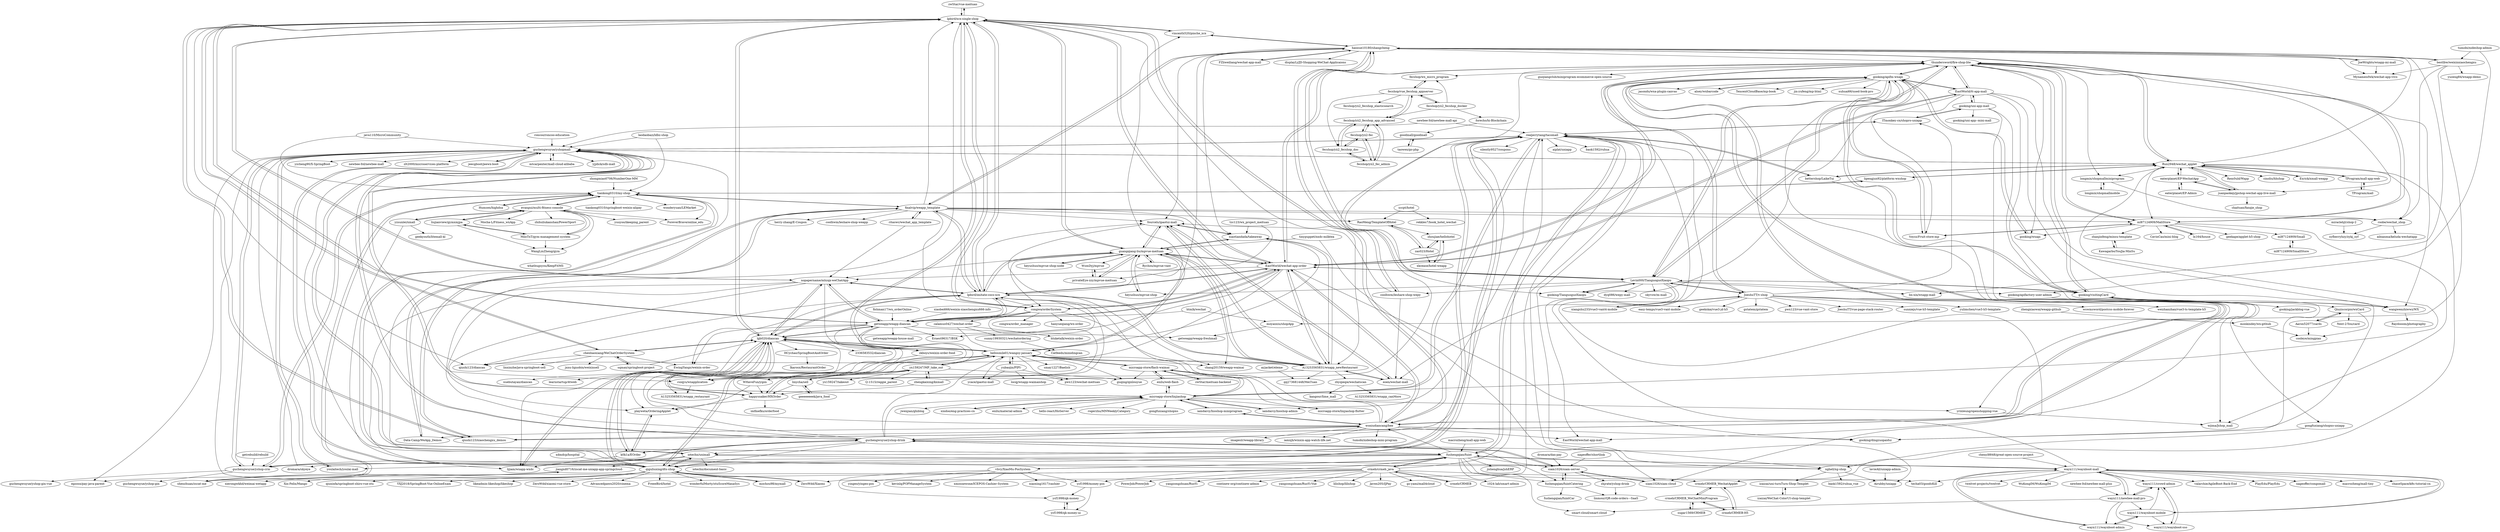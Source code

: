 digraph G {
"zwStar/vue-meituan" -> "lpbird/xcx-single-shop" ["e"=1]
"gooking/apifm-wxapi" -> "thundersword/fire-shop-lite"
"gooking/apifm-wxapi" -> "gooking/wxapi"
"gooking/apifm-wxapi" -> "EastWorld/tt-app-mall"
"gooking/apifm-wxapi" -> "Voyzz/Fruit-store-mp" ["e"=1]
"gooking/apifm-wxapi" -> "qiushi123/xiaochengxu_demos" ["e"=1]
"gooking/apifm-wxapi" -> "EastWorld/wechat-app-order"
"gooking/apifm-wxapi" -> "gooking/visitingCard"
"gooking/apifm-wxapi" -> "woniudiancang/bee"
"gooking/apifm-wxapi" -> "jasondu/wxa-plugin-canvas" ["e"=1]
"gooking/apifm-wxapi" -> "alsey/wxbarcode" ["e"=1]
"gooking/apifm-wxapi" -> "EastWorld/wechat-app-mall" ["e"=1]
"gooking/apifm-wxapi" -> "Levin000/TianguoguoXiaopu"
"gooking/apifm-wxapi" -> "TencentCloudBase/mp-book" ["e"=1]
"gooking/apifm-wxapi" -> "jin-yufeng/mp-html" ["e"=1]
"gooking/apifm-wxapi" -> "xuhuai66/used-book-pro" ["e"=1]
"eaterplanet/EP-WechatApp" -> "eaterplanet/EP-Admin"
"eaterplanet/EP-WechatApp" -> "juanpaokeji/jpshop-wechat-app-live-mall"
"eaterplanet/EP-WechatApp" -> "Run2948/wechat_applet"
"finalvip/weapp_template" -> "ritaswc/wechat_app_template" ["e"=1]
"finalvip/weapp_template" -> "hanxue10180/shangcheng"
"finalvip/weapp_template" -> "qiushi123/xiaochengxu_demos" ["e"=1]
"finalvip/weapp_template" -> "RaoMeng/TemplateOfHotel"
"finalvip/weapp_template" -> "Data-Camp/WeApp_Demos" ["e"=1]
"finalvip/weapp_template" -> "tiankong0310/my-shop"
"finalvip/weapp_template" -> "roobe/wechat_shop"
"finalvip/weapp_template" -> "lpbird/xcx-single-shop"
"finalvip/weapp_template" -> "lpbird/imitate-coco-xcx"
"finalvip/weapp_template" -> "ml87124909/MaliStore"
"finalvip/weapp_template" -> "congwa/orderSystem"
"finalvip/weapp_template" -> "herry-zhang/E-Coupon" ["e"=1]
"finalvip/weapp_template" -> "coolhwm/leshare-shop-weapp" ["e"=1]
"finalvip/weapp_template" -> "fourcels/ipaotui-mall"
"finalvip/weapp_template" -> "EastWorld/wechat-app-order"
"Data-Camp/WeApp_Demos" -> "finalvip/weapp_template" ["e"=1]
"Voyzz/Fruit-store-mp" -> "gooking/apifm-wxapi" ["e"=1]
"Voyzz/Fruit-store-mp" -> "ml87124909/MaliStore" ["e"=1]
"crmeb/CRMEB" -> "crmeb/crmeb_java" ["e"=1]
"chenhaoxiang/WeChatOrderSystem" -> "lgb020/diancan"
"chenhaoxiang/WeChatOrderSystem" -> "sqmax/springboot-project" ["e"=1]
"chenhaoxiang/WeChatOrderSystem" -> "jxnu-liguobin/weixinsell"
"chenhaoxiang/WeChatOrderSystem" -> "lpbird/xcx-single-shop"
"chenhaoxiang/WeChatOrderSystem" -> "qiushi123/diancan"
"chenhaoxiang/WeChatOrderSystem" -> "EwingYangs/weixin-order"
"chenhaoxiang/WeChatOrderSystem" -> "linxinzhe/java-springboot-sell"
"sqmax/springboot-project" -> "chenhaoxiang/WeChatOrderSystem" ["e"=1]
"sqmax/springboot-project" -> "lgb020/diancan" ["e"=1]
"roncoo/roncoo-education" -> "guchengwuyue/yshopmall" ["e"=1]
"xiaobei666/weixin-xiaochengxu666-info" -> "getweapp/weapp-diancan" ["e"=1]
"calamus0427/wechat-order" -> "Catfeeds/minidingcan"
"calamus0427/wechat-order" -> "bluketalk/weixin-order"
"calamus0427/wechat-order" -> "sunny19930321/wechatordering"
"jeecgboot/jeewx-boot" -> "guchengwuyue/yshopmall" ["e"=1]
"JoeshuTT/v-shop" -> "xiangshu233/vue3-vant4-mobile" ["e"=1]
"JoeshuTT/v-shop" -> "thundersword/fire-shop-lite"
"JoeshuTT/v-shop" -> "easy-temps/vue3-vant-mobile" ["e"=1]
"JoeshuTT/v-shop" -> "geekskai/vue3-jd-h5" ["e"=1]
"JoeshuTT/v-shop" -> "gstatem/gstatem" ["e"=1]
"JoeshuTT/v-shop" -> "pwx123/vue-vant-store" ["e"=1]
"JoeshuTT/v-shop" -> "Levin000/TianguoguoXiaopu"
"JoeshuTT/v-shop" -> "JoeshuTT/vue-page-stack-router"
"JoeshuTT/v-shop" -> "ITmonkey-cn/shopro-uniapp" ["e"=1]
"JoeshuTT/v-shop" -> "sunniejs/vue-h5-template" ["e"=1]
"JoeshuTT/v-shop" -> "yrinleung/openshopping-vue" ["e"=1]
"JoeshuTT/v-shop" -> "yulimchen/vue3-h5-template" ["e"=1]
"JoeshuTT/v-shop" -> "wswmsword/postcss-mobile-forever" ["e"=1]
"JoeshuTT/v-shop" -> "weizhanzhan/vue3-ts-template-h5" ["e"=1]
"FZliweiliang/wechat-app-mall" -> "hanxue10180/shangcheng" ["e"=1]
"xiaotiandada/takeaway" -> "fourcels/ipaotui-mall"
"xiaotiandada/takeaway" -> "A13253565831/wxapp_newRestaurant"
"xiaotiandada/takeaway" -> "guangqiang-liu/mpvue-meituan"
"zwStar/meituan-backend" -> "microapp-store/flash-waimai" ["e"=1]
"dromara/skyeye" -> "guchengwuyue/yshopmall" ["e"=1]
"getrebuild/rebuild" -> "guchengwuyue/yshop-crm" ["e"=1]
"java110/MicroCommunity" -> "guchengwuyue/yshopmall" ["e"=1]
"java110/MicroCommunity" -> "tiankong0310/my-shop" ["e"=1]
"Rychou/mpvue-vant" -> "guangqiang-liu/mpvue-meituan" ["e"=1]
"crmeb/CRMEB_WeChatMiniProgram" -> "crmeb/CRMEB-H5"
"crmeb/CRMEB_WeChatMiniProgram" -> "sugar1569/CRMEB"
"crmeb/CRMEB_WeChatMiniProgram" -> "crmeb/CRMEB_WechatApplet"
"wayn111/crowd-admin" -> "wayn111/waynboot-sso"
"wayn111/crowd-admin" -> "wayn111/newbee-mall-pro"
"Levin000/TianguoguoXiaopu" -> "thundersword/fire-shop-lite"
"Levin000/TianguoguoXiaopu" -> "gooking/TianguoguoXiaopu"
"Levin000/TianguoguoXiaopu" -> "gooking/visitingCard"
"Levin000/TianguoguoXiaopu" -> "EastWorld/wechat-app-order"
"Levin000/TianguoguoXiaopu" -> "EastWorld/wechat-app-mall" ["e"=1]
"Levin000/TianguoguoXiaopu" -> "dyq086/wepy-mall" ["e"=1]
"Levin000/TianguoguoXiaopu" -> "eoen/wechat-mall"
"Levin000/TianguoguoXiaopu" -> "hanxue10180/shangcheng"
"Levin000/TianguoguoXiaopu" -> "gooking/apifactory-user-admin"
"Levin000/TianguoguoXiaopu" -> "gooking/apifm-wxapi"
"Levin000/TianguoguoXiaopu" -> "JoeshuTT/v-shop"
"Levin000/TianguoguoXiaopu" -> "coolhwm/leshare-shop-wepy" ["e"=1]
"Levin000/TianguoguoXiaopu" -> "skyvow/m-mall" ["e"=1]
"Levin000/TianguoguoXiaopu" -> "lin-xin/wxapp-mall" ["e"=1]
"Levin000/TianguoguoXiaopu" -> "heyushuo/mpvue-shop" ["e"=1]
"hellosmile01/wangsy-january" -> "ycace/ipaotui-mall"
"hellosmile01/wangsy-january" -> "yubaojin/PIPI-"
"hellosmile01/wangsy-january" -> "guqing/qinlouyue"
"hellosmile01/wangsy-january" -> "microapp-store/flash-waimai"
"hellosmile01/wangsy-january" -> "happysnaker/HXOrder"
"hellosmile01/wangsy-january" -> "qiguliuxing/dts-shop"
"hellosmile01/wangsy-january" -> "guangqiang-liu/mpvue-meituan"
"hellosmile01/wangsy-january" -> "yx159247/MP_take_out"
"hellosmile01/wangsy-january" -> "pwx123/wechat-meituan"
"hellosmile01/wangsy-january" -> "lpbird/xcx-single-shop"
"hellosmile01/wangsy-january" -> "xiaotiandada/takeaway"
"hellosmile01/wangsy-january" -> "chang20159/weapp-waimai"
"hellosmile01/wangsy-january" -> "A13253565831/wxapp_newRestaurant"
"hellosmile01/wangsy-january" -> "lgb020/diancan"
"hellosmile01/wangsy-january" -> "smay1227/Baelish"
"lgb020/diancan" -> "lijiam/wxapp-wxdc"
"lgb020/diancan" -> "nopapername/mhzqx-weChatApp"
"lgb020/diancan" -> "happysnaker/HXOrder"
"lgb020/diancan" -> "k0k1a/EOrder"
"lgb020/diancan" -> "chenhaoxiang/WeChatOrderSystem"
"lgb020/diancan" -> "lpbird/xcx-single-shop"
"lgb020/diancan" -> "getweapp/weapp-diancan"
"lgb020/diancan" -> "playweta/OrderingApplet"
"lgb020/diancan" -> "zkboys/weixin-order-food"
"lgb020/diancan" -> "cuiqyu/wxapplication"
"lgb020/diancan" -> "lpbird/imitate-coco-xcx"
"lgb020/diancan" -> "2336583532/diancan"
"lgb020/diancan" -> "qiguliuxing/dts-shop"
"lgb020/diancan" -> "HCychao/SpringBootAndOrder"
"lgb020/diancan" -> "hellosmile01/wangsy-january"
"yzsunlei/xmall" -> "evangui/multi-fitness-console"
"yzsunlei/xmall" -> "geekyouth/litemall-kl"
"yzsunlei/xmall" -> "qiguliuxing/dts-shop"
"tiankong0310/my-shop" -> "shenzhuan/zscat-me"
"tiankong0310/my-shop" -> "tiankong0310/springboot-weixin-alipay"
"tiankong0310/my-shop" -> "iotechn/unimall"
"tiankong0310/my-shop" -> "finalvip/weapp_template"
"tiankong0310/my-shop" -> "guchengwuyue/yshop-crm"
"tiankong0310/my-shop" -> "wonderyuan/LEMarket" ["e"=1]
"tiankong0310/my-shop" -> "Humsen/highdsa" ["e"=1]
"tiankong0310/my-shop" -> "lipengjun92/platform-wxshop"
"tiankong0310/my-shop" -> "evangui/multi-fitness-console"
"tiankong0310/my-shop" -> "ForeverBrave/online_edu" ["e"=1]
"laodaobazi/ldbz-shop" -> "tiankong0310/my-shop" ["e"=1]
"laodaobazi/ldbz-shop" -> "guchengwuyue/yshopmall" ["e"=1]
"zhanjinfeng/minsu-template" -> "Kawagarbo/YouJia-MinSu"
"lpbird/imitate-coco-xcx" -> "lpbird/xcx-single-shop"
"lpbird/imitate-coco-xcx" -> "getweapp/weapp-diancan"
"lpbird/imitate-coco-xcx" -> "A13253565831/wxapp_newRestaurant"
"lpbird/imitate-coco-xcx" -> "EastWorld/wechat-app-order"
"lpbird/imitate-coco-xcx" -> "nopapername/mhzqx-weChatApp"
"lpbird/imitate-coco-xcx" -> "cuiqyu/wxapplication"
"lpbird/imitate-coco-xcx" -> "guangqiang-liu/mpvue-meituan"
"lpbird/imitate-coco-xcx" -> "lgb020/diancan"
"lpbird/imitate-coco-xcx" -> "EwingYangs/weixin-order"
"lpbird/imitate-coco-xcx" -> "fourcels/ipaotui-mall"
"lpbird/imitate-coco-xcx" -> "congwa/orderSystem"
"lpbird/imitate-coco-xcx" -> "qiushi123/diancan"
"lpbird/imitate-coco-xcx" -> "vincenth520/pinche_xcx" ["e"=1]
"lpbird/imitate-coco-xcx" -> "finalvip/weapp_template"
"lpbird/imitate-coco-xcx" -> "Ernest96317/BSK"
"bettershop/LaikeTui" -> "wjima/Jshop_mall" ["e"=1]
"bettershop/LaikeTui" -> "Run2948/wechat_applet" ["e"=1]
"bettershop/LaikeTui" -> "realjerrytang/tacomall" ["e"=1]
"lipengjun92/platform-wxshop" -> "Run2948/wechat_applet"
"lipengjun92/platform-wxshop" -> "tiankong0310/my-shop"
"zhoujiae/hellohotel" -> "xkcease/hotel-weapp"
"zhoujiae/hellohotel" -> "zas023/Hotel"
"zas023/Hotel" -> "zhoujiae/hellohotel"
"zas023/Hotel" -> "RaoMeng/TemplateOfHotel"
"zas023/Hotel" -> "xkcease/hotel-weapp"
"cuiqyu/wxapplication" -> "A13253565831/wxapp_restaurant"
"RaoMeng/TemplateOfHotel" -> "zas023/Hotel"
"RaoMeng/TemplateOfHotel" -> "zhoujiae/hellohotel"
"longmix/shopmallminiprogram" -> "longmix/shopmallmobile"
"longmix/shopmallminiprogram" -> "roobe/wechat_shop"
"nopapername/mhzqx-weChatApp" -> "lgb020/diancan"
"nopapername/mhzqx-weChatApp" -> "playweta/OrderingApplet"
"nopapername/mhzqx-weChatApp" -> "lijiam/wxapp-wxdc"
"nopapername/mhzqx-weChatApp" -> "lpbird/xcx-single-shop"
"nopapername/mhzqx-weChatApp" -> "lpbird/imitate-coco-xcx"
"nopapername/mhzqx-weChatApp" -> "zkboys/weixin-order-food"
"nopapername/mhzqx-weChatApp" -> "getweapp/weapp-diancan"
"nopapername/mhzqx-weChatApp" -> "cuiqyu/wxapplication"
"privateEye-zzy/mpvue-meituan" -> "guangqiang-liu/mpvue-meituan"
"privateEye-zzy/mpvue-meituan" -> "WsmDyj/mpvue" ["e"=1]
"lpbird/xcx-single-shop" -> "lpbird/imitate-coco-xcx"
"lpbird/xcx-single-shop" -> "EastWorld/wechat-app-order"
"lpbird/xcx-single-shop" -> "nopapername/mhzqx-weChatApp"
"lpbird/xcx-single-shop" -> "getweapp/weapp-diancan"
"lpbird/xcx-single-shop" -> "lgb020/diancan"
"lpbird/xcx-single-shop" -> "woniudiancang/bee"
"lpbird/xcx-single-shop" -> "guangqiang-liu/mpvue-meituan"
"lpbird/xcx-single-shop" -> "A13253565831/wxapp_newRestaurant"
"lpbird/xcx-single-shop" -> "congwa/orderSystem"
"lpbird/xcx-single-shop" -> "zwStar/vue-meituan" ["e"=1]
"lpbird/xcx-single-shop" -> "qiushi123/diancan"
"lpbird/xcx-single-shop" -> "hellosmile01/wangsy-january"
"lpbird/xcx-single-shop" -> "chenhaoxiang/WeChatOrderSystem"
"lpbird/xcx-single-shop" -> "qiushi123/xiaochengxu_demos" ["e"=1]
"lpbird/xcx-single-shop" -> "vincenth520/pinche_xcx" ["e"=1]
"hanxue10180/shangcheng" -> "bestlbw/weixinxiaochengxu"
"hanxue10180/shangcheng" -> "Mynameisfwk/wechat-app-vivo" ["e"=1]
"hanxue10180/shangcheng" -> "coolhwm/leshare-shop-wepy" ["e"=1]
"hanxue10180/shangcheng" -> "finalvip/weapp_template"
"hanxue10180/shangcheng" -> "fourcels/ipaotui-mall"
"hanxue10180/shangcheng" -> "JoeWrights/wxapp-mi-mall"
"hanxue10180/shangcheng" -> "FZliweiliang/wechat-app-mall" ["e"=1]
"hanxue10180/shangcheng" -> "ml87124909/MaliStore"
"hanxue10180/shangcheng" -> "thundersword/fire-shop-lite"
"hanxue10180/shangcheng" -> "Levin000/TianguoguoXiaopu"
"hanxue10180/shangcheng" -> "xiaotiandada/takeaway"
"hanxue10180/shangcheng" -> "displayLi/JD-Shopping-WeChat-Applicaions"
"hanxue10180/shangcheng" -> "vincenth520/pinche_xcx" ["e"=1]
"hanxue10180/shangcheng" -> "getweapp/weapp-diancan"
"hanxue10180/shangcheng" -> "lin-xin/wxapp-mall" ["e"=1]
"thundersword/fire-shop-lite" -> "Levin000/TianguoguoXiaopu"
"thundersword/fire-shop-lite" -> "fecshop/wx_micro_program"
"thundersword/fire-shop-lite" -> "gooking/apifm-wxapi"
"thundersword/fire-shop-lite" -> "longmix/shopmallminiprogram"
"thundersword/fire-shop-lite" -> "ml87124909/MaliStore"
"thundersword/fire-shop-lite" -> "Run2948/wechat_applet"
"thundersword/fire-shop-lite" -> "gooking/visitingCard"
"thundersword/fire-shop-lite" -> "JoeshuTT/v-shop"
"thundersword/fire-shop-lite" -> "gooking/wxapi"
"thundersword/fire-shop-lite" -> "juanpaokeji/jpshop-wechat-app-live-mall"
"thundersword/fire-shop-lite" -> "gooking/TianguoguoXiaopu"
"thundersword/fire-shop-lite" -> "guojiangclub/miniprogram-ecommerce-open-source" ["e"=1]
"thundersword/fire-shop-lite" -> "wangwenzhiwwz/WX"
"thundersword/fire-shop-lite" -> "EastWorld/tt-app-mall"
"thundersword/fire-shop-lite" -> "EastWorld/wechat-app-order"
"longmix/shopmallmobile" -> "longmix/shopmallminiprogram"
"ml87124909/MaliStore" -> "ml87124909/Small"
"ml87124909/MaliStore" -> "thundersword/fire-shop-lite"
"ml87124909/MaliStore" -> "Voyzz/Fruit-store-mp" ["e"=1]
"ml87124909/MaliStore" -> "CavinCao/mini-blog" ["e"=1]
"ml87124909/MaliStore" -> "gooking/wxapi"
"ml87124909/MaliStore" -> "lx164/house" ["e"=1]
"ml87124909/MaliStore" -> "zhanjinfeng/minsu-template"
"ml87124909/MaliStore" -> "hanxue10180/shangcheng"
"ml87124909/MaliStore" -> "geekape/applet-h5-shop" ["e"=1]
"ml87124909/MaliStore" -> "wjima/Jshop_mall"
"guangqiang-liu/mpvue-meituan" -> "privateEye-zzy/mpvue-meituan"
"guangqiang-liu/mpvue-meituan" -> "xiaotiandada/takeaway"
"guangqiang-liu/mpvue-meituan" -> "EastWorld/wechat-app-order"
"guangqiang-liu/mpvue-meituan" -> "A13253565831/wxapp_newRestaurant"
"guangqiang-liu/mpvue-meituan" -> "fourcels/ipaotui-mall"
"guangqiang-liu/mpvue-meituan" -> "lpbird/xcx-single-shop"
"guangqiang-liu/mpvue-meituan" -> "heyushuo/mpvue-shop" ["e"=1]
"guangqiang-liu/mpvue-meituan" -> "heyushuo/mpvue-shop-node" ["e"=1]
"guangqiang-liu/mpvue-meituan" -> "hellosmile01/wangsy-january"
"guangqiang-liu/mpvue-meituan" -> "lpbird/imitate-coco-xcx"
"guangqiang-liu/mpvue-meituan" -> "congwa/orderSystem"
"guangqiang-liu/mpvue-meituan" -> "WsmDyj/mpvue" ["e"=1]
"guangqiang-liu/mpvue-meituan" -> "Rychou/mpvue-vant" ["e"=1]
"guangqiang-liu/mpvue-meituan" -> "chang20159/weapp-waimai"
"guangqiang-liu/mpvue-meituan" -> "nopapername/mhzqx-weChatApp"
"enilu/web-flash" -> "microapp-store/linjiashop" ["e"=1]
"enilu/web-flash" -> "microapp-store/flash-waimai" ["e"=1]
"zhyqieqie/wechatscan" -> "kangour/lime_mall"
"zhyqieqie/wechatscan" -> "A13253565831/wxapp_canMore"
"A13253565831/wxapp_newRestaurant" -> "eoen/wechat-mall"
"A13253565831/wxapp_newRestaurant" -> "fourcels/ipaotui-mall"
"A13253565831/wxapp_newRestaurant" -> "xiaotiandada/takeaway"
"A13253565831/wxapp_newRestaurant" -> "qq273681448/MeiTuan"
"A13253565831/wxapp_newRestaurant" -> "lpbird/imitate-coco-xcx"
"A13253565831/wxapp_newRestaurant" -> "cuiqyu/wxapplication"
"A13253565831/wxapp_newRestaurant" -> "zhyqieqie/wechatscan"
"A13253565831/wxapp_newRestaurant" -> "EastWorld/wechat-app-order"
"A13253565831/wxapp_newRestaurant" -> "guangqiang-liu/mpvue-meituan"
"Kawagarbo/YouJia-MinSu" -> "zhanjinfeng/minsu-template"
"EastWorld/wechat-app-order" -> "lpbird/xcx-single-shop"
"EastWorld/wechat-app-order" -> "woniudiancang/bee"
"EastWorld/wechat-app-order" -> "guangqiang-liu/mpvue-meituan"
"EastWorld/wechat-app-order" -> "getweapp/weapp-diancan"
"EastWorld/wechat-app-order" -> "A13253565831/wxapp_newRestaurant"
"EastWorld/wechat-app-order" -> "lpbird/imitate-coco-xcx"
"EastWorld/wechat-app-order" -> "EastWorld/tt-app-mall"
"EastWorld/wechat-app-order" -> "congwa/orderSystem"
"EastWorld/wechat-app-order" -> "Levin000/TianguoguoXiaopu"
"EastWorld/wechat-app-order" -> "gooking/apifm-wxapi"
"EastWorld/wechat-app-order" -> "nopapername/mhzqx-weChatApp"
"EastWorld/wechat-app-order" -> "gooking/dingzuopaidui"
"EastWorld/wechat-app-order" -> "thundersword/fire-shop-lite"
"EastWorld/wechat-app-order" -> "lgb020/diancan"
"EastWorld/wechat-app-order" -> "qiushi123/diancan"
"heyushuo/mpvue-shop" -> "guangqiang-liu/mpvue-meituan" ["e"=1]
"iotechn/unimall" -> "qiguliuxing/dts-shop"
"iotechn/unimall" -> "tiankong0310/my-shop"
"iotechn/unimall" -> "jiangxd0716/zscat-me-uniapp-app-springcloud-"
"iotechn/unimall" -> "realjerrytang/tacomall"
"iotechn/unimall" -> "iotechn/document-basic"
"iotechn/unimall" -> "guchengwuyue/yshop-crm"
"iotechn/unimall" -> "xghell/xg-shop"
"congwa/orderSystem" -> "calamus0427/wechat-order"
"congwa/orderSystem" -> "A13253565831/wxapp_newRestaurant"
"congwa/orderSystem" -> "cuiqyu/wxapplication"
"congwa/orderSystem" -> "EastWorld/wechat-app-order"
"congwa/orderSystem" -> "congwa/order_manager"
"congwa/orderSystem" -> "lpbird/xcx-single-shop"
"congwa/orderSystem" -> "getweapp/weapp-diancan"
"congwa/orderSystem" -> "hanyueqiang/wx-order"
"fishman17/wx_orderOnline" -> "getweapp/weapp-diancan" ["e"=1]
"shenzhuan/zscat-me" -> "jiangxd0716/zscat-me-uniapp-app-springcloud-"
"shenzhuan/zscat-me" -> "tiankong0310/my-shop"
"yrinleung/openshopping-vue" -> "wjima/Jshop_mall" ["e"=1]
"mochou98/mymall" -> "qiguliuxing/dts-shop"
"fecshop/wx_micro_program" -> "fecshop/vue_fecshop_appserver"
"JoeWrights/wxapp-mi-mall" -> "Mynameisfwk/wechat-app-vivo" ["e"=1]
"JoeWrights/wxapp-mi-mall" -> "hanxue10180/shangcheng"
"heyushuo/mpvue-shop-node" -> "guangqiang-liu/mpvue-meituan" ["e"=1]
"zkboys/weixin-order-food" -> "cuiqyu/wxapplication"
"Humsen/highdsa" -> "tiankong0310/my-shop" ["e"=1]
"Aaron52077/cards" -> "cooleye/mingpian"
"Aaron52077/cards" -> "Qiuziscorpio/wxCard"
"izaizai/WeChat-ColorUI-shop-templet" -> "izaizai/uni-turnTurn-Shop-Templet"
"gooking/apifactory-user-admin" -> "gooking/jackblog-vue"
"lijiam/wxapp-wxdc" -> "lgb020/diancan"
"sugar1569/CRMEB" -> "crmeb/CRMEB_WeChatMiniProgram"
"fecshop/yii2_fecshop_docker" -> "fecshop/vue_fecshop_appserver"
"fecshop/yii2_fecshop_docker" -> "fecshop/yii2_fecshop_app_advanced"
"fecshop/yii2_fecshop_docker" -> "fecshop/wx_micro_program"
"fecshop/yii2_fecshop_docker" -> "forecho/hi-Blockchain"
"ml87124909/Small" -> "ml87124909/SmallStore"
"gooking/visitingCard" -> "wangwenzhiwwz/WX"
"gooking/visitingCard" -> "Levin000/TianguoguoXiaopu"
"gooking/visitingCard" -> "Qiuziscorpio/wxCard"
"gooking/visitingCard" -> "thundersword/fire-shop-lite"
"gooking/visitingCard" -> "gooking/apifm-wxapi"
"miraclehjt/shop-2" -> "syfberryhzy/zykj_syf" ["e"=1]
"yubaojin/PIPI-" -> "pwx123/wechat-meituan"
"yubaojin/PIPI-" -> "hellosmile01/wangsy-january"
"yubaojin/PIPI-" -> "locqj/wxapp-waimaishop"
"yubaojin/PIPI-" -> "ycace/ipaotui-mall"
"roobe/wechat_shop" -> "syfberryhzy/zykj_syf"
"roobe/wechat_shop" -> "aibianma/keluda-wechatapp"
"eoen/wechat-mall" -> "A13253565831/wxapp_newRestaurant"
"eoen/wechat-mall" -> "fourcels/ipaotui-mall"
"WsmDyj/mpvue" -> "privateEye-zzy/mpvue-meituan" ["e"=1]
"forecho/hi-Blockchain" -> "goodmall/goodmall"
"gooking/wxapi" -> "gooking/apifm-wxapi"
"sunny19930321/wechatordering" -> "Catfeeds/minidingcan"
"goodmall/goodmall" -> "taowen/go-php"
"WangLinZheng/gym" -> "whatbugsyou/KeepFitMS"
"newbee-ltd/newbee-mall-api" -> "guchengwuyue/yshopmall" ["e"=1]
"newbee-ltd/newbee-mall-api" -> "realjerrytang/tacomall" ["e"=1]
"woniudiancang/bee" -> "EastWorld/wechat-app-order"
"woniudiancang/bee" -> "lpbird/xcx-single-shop"
"woniudiancang/bee" -> "EastWorld/wechat-app-mall" ["e"=1]
"woniudiancang/bee" -> "iamdarcy/hioshop-miniprogram" ["e"=1]
"woniudiancang/bee" -> "gooking/apifm-wxapi"
"woniudiancang/bee" -> "guchengwuyue/yshop-drink"
"woniudiancang/bee" -> "lgb020/diancan"
"woniudiancang/bee" -> "gooking/dingzuopaidui"
"woniudiancang/bee" -> "Data-Camp/WeApp_Demos" ["e"=1]
"woniudiancang/bee" -> "iamxjb/winxin-app-watch-life.net" ["e"=1]
"woniudiancang/bee" -> "qiushi123/xiaochengxu_demos" ["e"=1]
"woniudiancang/bee" -> "hellosmile01/wangsy-january"
"woniudiancang/bee" -> "lpbird/imitate-coco-xcx"
"woniudiancang/bee" -> "tumobi/nideshop-mini-program" ["e"=1]
"woniudiancang/bee" -> "imageslr/weapp-library" ["e"=1]
"Run2948/wechat_applet" -> "juanpaokeji/jpshop-wechat-app-live-mall"
"Run2948/wechat_applet" -> "longmix/shopmallminiprogram"
"Run2948/wechat_applet" -> "thundersword/fire-shop-lite"
"Run2948/wechat_applet" -> "TProgram/mall-app-web"
"Run2948/wechat_applet" -> "bettershop/LaikeTui" ["e"=1]
"Run2948/wechat_applet" -> "guchengwuyue/yshopmall"
"Run2948/wechat_applet" -> "eaterplanet/EP-WechatApp"
"Run2948/wechat_applet" -> "crmeb/CRMEB_WechatApplet"
"Run2948/wechat_applet" -> "Rem0uld/Wapp" ["e"=1]
"Run2948/wechat_applet" -> "lipengjun92/platform-wxshop"
"Run2948/wechat_applet" -> "roobe/wechat_shop"
"Run2948/wechat_applet" -> "cinoliu/hhshop" ["e"=1]
"Run2948/wechat_applet" -> "Exrick/xmall-weapp" ["e"=1]
"Run2948/wechat_applet" -> "hanxue10180/shangcheng"
"Run2948/wechat_applet" -> "ml87124909/MaliStore"
"gooking/TianguoguoXiaopu" -> "Levin000/TianguoguoXiaopu"
"realjerrytang/tacomall" -> "fushengqian/fuint"
"realjerrytang/tacomall" -> "ITmonkey-cn/shopro-uniapp" ["e"=1]
"realjerrytang/tacomall" -> "qiguliuxing/dts-shop"
"realjerrytang/tacomall" -> "guchengwuyue/yshopmall"
"realjerrytang/tacomall" -> "aiplat/uniapp" ["e"=1]
"realjerrytang/tacomall" -> "baok1592/ruhua" ["e"=1]
"realjerrytang/tacomall" -> "xghell/xg-shop"
"realjerrytang/tacomall" -> "silently9527/coupons" ["e"=1]
"realjerrytang/tacomall" -> "bettershop/LaikeTui" ["e"=1]
"realjerrytang/tacomall" -> "Airubby/uniapp"
"realjerrytang/tacomall" -> "iotechn/unimall"
"realjerrytang/tacomall" -> "microapp-store/linjiashop"
"realjerrytang/tacomall" -> "iamdarcy/hioshop-admin" ["e"=1]
"realjerrytang/tacomall" -> "siam1026/siam-cloud"
"realjerrytang/tacomall" -> "ZeroWdd/Xiaomi" ["e"=1]
"mtcarpenter/mall-cloud-alibaba" -> "guchengwuyue/yshopmall" ["e"=1]
"xdmdcp/hospital" -> "qiguliuxing/dts-shop" ["e"=1]
"crmeb/crmeb_java" -> "crmeb/CRMEB" ["e"=1]
"crmeb/crmeb_java" -> "PowerJob/PowerJob" ["e"=1]
"crmeb/crmeb_java" -> "yangzongzhuan/RuoYi" ["e"=1]
"crmeb/crmeb_java" -> "guchengwuyue/yshopmall"
"crmeb/crmeb_java" -> "crmeb/CRMEB_WechatApplet"
"crmeb/crmeb_java" -> "fushengqian/fuint"
"crmeb/crmeb_java" -> "realjerrytang/tacomall"
"crmeb/crmeb_java" -> "egzosn/pay-java-parent" ["e"=1]
"crmeb/crmeb_java" -> "yangzongzhuan/RuoYi-Vue" ["e"=1]
"crmeb/crmeb_java" -> "lilishop/lilishop" ["e"=1]
"crmeb/crmeb_java" -> "1024-lab/smart-admin" ["e"=1]
"crmeb/crmeb_java" -> "continew-org/continew-admin" ["e"=1]
"crmeb/crmeb_java" -> "Javen205/IJPay" ["e"=1]
"crmeb/crmeb_java" -> "likeadmin-likeshop/likeshop" ["e"=1]
"crmeb/crmeb_java" -> "gz-yami/mall4cloud" ["e"=1]
"xghell/xg-shop" -> "baok1592/ruhua_vue" ["e"=1]
"xghell/xg-shop" -> "Airubby/uniapp"
"xghell/xg-shop" -> "izaizai/uni-turnTurn-Shop-Templet"
"lx164/house" -> "ml87124909/MaliStore" ["e"=1]
"wayn111/waynboot-mobile" -> "wayn111/waynboot-admin"
"wayn111/waynboot-mobile" -> "wayn111/waynboot-mall"
"wayn111/waynboot-mobile" -> "wayn111/crowd-admin"
"wayn111/waynboot-mobile" -> "wayn111/waynboot-sso"
"xindoo/eng-practices-cn" -> "microapp-store/linjiashop" ["e"=1]
"tinypuppet/nxdc-milktea" -> "guangqiang-liu/mpvue-meituan" ["e"=1]
"tinypuppet/nxdc-milktea" -> "xghell/xg-shop" ["e"=1]
"microapp-store/flash-waimai" -> "guqing/qinlouyue"
"microapp-store/flash-waimai" -> "hellosmile01/wangsy-january"
"microapp-store/flash-waimai" -> "zwStar/meituan-backend" ["e"=1]
"microapp-store/flash-waimai" -> "microapp-store/linjiashop-flutter"
"microapp-store/flash-waimai" -> "microapp-store/linjiashop"
"microapp-store/flash-waimai" -> "enilu/web-flash" ["e"=1]
"ZeroWdd/Xiaomi" -> "qiguliuxing/dts-shop" ["e"=1]
"qiguliuxing/dts-shop" -> "mochou98/mymall"
"qiguliuxing/dts-shop" -> "ZeroWdd/Xiaomi" ["e"=1]
"qiguliuxing/dts-shop" -> "hellosmile01/wangsy-january"
"qiguliuxing/dts-shop" -> "iotechn/unimall"
"qiguliuxing/dts-shop" -> "guchengwuyue/yshopmall"
"qiguliuxing/dts-shop" -> "realjerrytang/tacomall"
"qiguliuxing/dts-shop" -> "lgb020/diancan"
"qiguliuxing/dts-shop" -> "xierongwkhd/weimai-wetapp" ["e"=1]
"qiguliuxing/dts-shop" -> "Xin-Felix/Mango" ["e"=1]
"qiguliuxing/dts-shop" -> "qiuxinfa/springboot-shiro-vue-stu" ["e"=1]
"qiguliuxing/dts-shop" -> "YXJ2018/SpringBoot-Vue-OnlineExam" ["e"=1]
"qiguliuxing/dts-shop" -> "ZeroWdd/xiaomi-vue-store" ["e"=1]
"qiguliuxing/dts-shop" -> "Advancedpawn2020/cinema" ["e"=1]
"qiguliuxing/dts-shop" -> "FreeeBird/hotel" ["e"=1]
"qiguliuxing/dts-shop" -> "wonderfulMorty/stuScoreManaSys" ["e"=1]
"wayn111/newbee-mall-pro" -> "wayn111/crowd-admin"
"wayn111/newbee-mall-pro" -> "wayn111/waynboot-mall"
"wayn111/newbee-mall-pro" -> "wayn111/waynboot-sso"
"wayn111/newbee-mall-pro" -> "wayn111/waynboot-mobile"
"wayn111/newbee-mall-pro" -> "wayn111/waynboot-admin"
"wayn111/newbee-mall-pro" -> "smart-cloud/smart-cloud" ["e"=1]
"youlaitech/youlai-mall" -> "guchengwuyue/yshopmall" ["e"=1]
"Exrick/xmall-weapp" -> "Run2948/wechat_applet" ["e"=1]
"ITmonkey-cn/shopro-uniapp" -> "realjerrytang/tacomall" ["e"=1]
"ITmonkey-cn/shopro-uniapp" -> "gooking/uni-app-mall" ["e"=1]
"guchengwuyue/yshopmall" -> "guchengwuyue/yshop-crm"
"guchengwuyue/yshopmall" -> "guchengwuyue/yshop-drink"
"guchengwuyue/yshopmall" -> "fushengqian/fuint"
"guchengwuyue/yshopmall" -> "youlaitech/youlai-mall" ["e"=1]
"guchengwuyue/yshopmall" -> "qiguliuxing/dts-shop"
"guchengwuyue/yshopmall" -> "realjerrytang/tacomall"
"guchengwuyue/yshopmall" -> "Run2948/wechat_applet"
"guchengwuyue/yshopmall" -> "egzosn/pay-java-parent" ["e"=1]
"guchengwuyue/yshopmall" -> "yjjdick/sdb-mall" ["e"=1]
"guchengwuyue/yshopmall" -> "mtcarpenter/mall-cloud-alibaba" ["e"=1]
"guchengwuyue/yshopmall" -> "jeecgboot/jeewx-boot" ["e"=1]
"guchengwuyue/yshopmall" -> "microapp-store/linjiashop"
"guchengwuyue/yshopmall" -> "yzcheng90/X-SpringBoot" ["e"=1]
"guchengwuyue/yshopmall" -> "newbee-ltd/newbee-mall" ["e"=1]
"guchengwuyue/yshopmall" -> "zlt2000/microservices-platform" ["e"=1]
"wayn111/waynboot-sso" -> "wayn111/crowd-admin"
"fushengqian/fuint" -> "vhvy/XiaoMu-PosSystem"
"fushengqian/fuint" -> "guchengwuyue/yshopmall"
"fushengqian/fuint" -> "realjerrytang/tacomall"
"fushengqian/fuint" -> "fushengqian/fuintCatering"
"fushengqian/fuint" -> "wayn111/waynboot-mall"
"fushengqian/fuint" -> "siam1026/siam-server"
"fushengqian/fuint" -> "guchengwuyue/yshop-drink"
"fushengqian/fuint" -> "crmeb/crmeb_java"
"fushengqian/fuint" -> "smart-cloud/smart-cloud" ["e"=1]
"fushengqian/fuint" -> "dromara/skyeye" ["e"=1]
"fushengqian/fuint" -> "ycf1998/money-pos"
"fushengqian/fuint" -> "woniudiancang/bee"
"fushengqian/fuint" -> "jishenghua/jshERP" ["e"=1]
"fushengqian/fuint" -> "youlaitech/youlai-mall" ["e"=1]
"fushengqian/fuint" -> "techa03/goodsKill" ["e"=1]
"vhvy/XiaoMu-PosSystem" -> "ycf1998/money-pos"
"vhvy/XiaoMu-PosSystem" -> "fushengqian/fuint"
"vhvy/XiaoMu-PosSystem" -> "yingeo/yingeo-pos"
"vhvy/XiaoMu-PosSystem" -> "kevinlq/POPManageSystem" ["e"=1]
"vhvy/XiaoMu-PosSystem" -> "xmosnewone/ICEPOS-Cashier-System"
"vhvy/XiaoMu-PosSystem" -> "xiaoxing1617/cashier"
"vhvy/XiaoMu-PosSystem" -> "ycf1998/qk-money"
"iamdarcy/hioshop-miniprogram" -> "woniudiancang/bee" ["e"=1]
"iamdarcy/hioshop-miniprogram" -> "microapp-store/linjiashop" ["e"=1]
"microapp-store/linjiashop" -> "enilu/web-flash" ["e"=1]
"microapp-store/linjiashop" -> "microapp-store/linjiashop-flutter"
"microapp-store/linjiashop" -> "iamdarcy/hioshop-admin" ["e"=1]
"microapp-store/linjiashop" -> "iamdarcy/hioshop-miniprogram" ["e"=1]
"microapp-store/linjiashop" -> "enilu/material-admin" ["e"=1]
"microapp-store/linjiashop" -> "guchengwuyue/yshopmall"
"microapp-store/linjiashop" -> "hello-react/HoServer" ["e"=1]
"microapp-store/linjiashop" -> "microapp-store/flash-waimai"
"microapp-store/linjiashop" -> "realjerrytang/tacomall"
"microapp-store/linjiashop" -> "Run2948/wechat_applet"
"microapp-store/linjiashop" -> "rogerzhu/MNWeeklyCategory" ["e"=1]
"microapp-store/linjiashop" -> "gongfuxiang/shopxo" ["e"=1]
"microapp-store/linjiashop" -> "yrinleung/openshopping-vue" ["e"=1]
"microapp-store/linjiashop" -> "xindoo/eng-practices-cn" ["e"=1]
"microapp-store/linjiashop" -> "jwenjian/ghiblog" ["e"=1]
"guchengwuyue/yshop-drink" -> "guchengwuyue/yshop-crm"
"guchengwuyue/yshop-drink" -> "guchengwuyue/yshopmall"
"guchengwuyue/yshop-drink" -> "siam1026/siam-server"
"guchengwuyue/yshop-drink" -> "woniudiancang/bee"
"guchengwuyue/yshop-drink" -> "fushengqian/fuintCatering"
"guchengwuyue/yshop-drink" -> "fushengqian/fuint"
"guchengwuyue/yshop-drink" -> "lpbird/xcx-single-shop"
"guchengwuyue/yshop-drink" -> "k0k1a/EOrder"
"guchengwuyue/yshop-drink" -> "hellosmile01/wangsy-january"
"guchengwuyue/yshop-drink" -> "microapp-store/linjiashop"
"guchengwuyue/yshop-drink" -> "realjerrytang/tacomall"
"guchengwuyue/yshop-drink" -> "iotechn/unimall"
"guchengwuyue/yshop-drink" -> "lgb020/diancan"
"guchengwuyue/yshop-drink" -> "qiguliuxing/dts-shop"
"guchengwuyue/yshop-drink" -> "siam1026/siam-cloud"
"iamdarcy/hioshop-admin" -> "microapp-store/linjiashop" ["e"=1]
"EastWorld/tt-app-mall" -> "gooking/apifm-wxapi"
"EastWorld/tt-app-mall" -> "EastWorld/wechat-app-order"
"EastWorld/tt-app-mall" -> "gooking/TianguoguoXiaopu"
"EastWorld/tt-app-mall" -> "thundersword/fire-shop-lite"
"EastWorld/tt-app-mall" -> "gooking/visitingCard"
"EastWorld/tt-app-mall" -> "gooking/dingzuopaidui"
"EastWorld/tt-app-mall" -> "wangwenzhiwwz/WX"
"EastWorld/tt-app-mall" -> "Voyzz/Fruit-store-mp" ["e"=1]
"EastWorld/tt-app-mall" -> "gooking/uni-app-mall"
"wangwenzhiwwz/WX" -> "Raydooom/photography"
"wangwenzhiwwz/WX" -> "gooking/visitingCard"
"juanpaokeji/jpshop-wechat-app-live-mall" -> "chaituan/fanqie_shop" ["e"=1]
"juanpaokeji/jpshop-wechat-app-live-mall" -> "Run2948/wechat_applet"
"juanpaokeji/jpshop-wechat-app-live-mall" -> "eaterplanet/EP-WechatApp"
"guchengwuyue/yshop-crm" -> "guchengwuyue/yshopmall"
"guchengwuyue/yshop-crm" -> "guchengwuyue/yshop-drink"
"guchengwuyue/yshop-crm" -> "guchengwuyue/yshop-gin" ["e"=1]
"guchengwuyue/yshop-crm" -> "guchengwuyue/yshop-gin-vue" ["e"=1]
"guchengwuyue/yshop-crm" -> "tiankong0310/my-shop"
"wayn111/waynboot-mall" -> "wayn111/waynboot-mobile"
"wayn111/waynboot-mall" -> "wayn111/waynboot-admin"
"wayn111/waynboot-mall" -> "wayn111/newbee-mall-pro"
"wayn111/waynboot-mall" -> "wayn111/crowd-admin"
"wayn111/waynboot-mall" -> "fushengqian/fuint"
"wayn111/waynboot-mall" -> "valarchie/AgileBoot-Back-End" ["e"=1]
"wayn111/waynboot-mall" -> "techa03/goodsKill" ["e"=1]
"wayn111/waynboot-mall" -> "guchengwuyue/yshopmall"
"wayn111/waynboot-mall" -> "PlayEdu/PlayEdu" ["e"=1]
"wayn111/waynboot-mall" -> "nageoffer/congomall" ["e"=1]
"wayn111/waynboot-mall" -> "macrozheng/mall-tiny" ["e"=1]
"wayn111/waynboot-mall" -> "chaseSpace/k8s-tutorial-cn" ["e"=1]
"wayn111/waynboot-mall" -> "realjerrytang/tacomall"
"wayn111/waynboot-mall" -> "twelvet-projects/twelvet" ["e"=1]
"wayn111/waynboot-mall" -> "WuKongIM/WuKongIM" ["e"=1]
"crmeb/CRMEB_WechatApplet" -> "crmeb/CRMEB-H5"
"crmeb/CRMEB_WechatApplet" -> "crmeb/CRMEB_WeChatMiniProgram"
"lavieAll/uniapp-admin" -> "Airubby/uniapp" ["e"=1]
"evangui/multi-fitness-console" -> "liujianview/gymxmjpa"
"evangui/multi-fitness-console" -> "MiloTnT/gym-management-system"
"evangui/multi-fitness-console" -> "yuuyoo/ikeeping_parent" ["e"=1]
"evangui/multi-fitness-console" -> "Mocha-L/Fitness_wxApp" ["e"=1]
"evangui/multi-fitness-console" -> "zhihuliukanshan/PowerSport" ["e"=1]
"evangui/multi-fitness-console" -> "WangLinZheng/gym"
"evangui/multi-fitness-console" -> "tiankong0310/my-shop"
"evangui/multi-fitness-console" -> "yzsunlei/xmall"
"evangui/multi-fitness-console" -> "ForeverBrave/online_edu" ["e"=1]
"wayn111/waynboot-admin" -> "wayn111/waynboot-mobile"
"wayn111/waynboot-admin" -> "wayn111/waynboot-mall"
"HCychao/SpringBootAndOrder" -> "Ikarosx/RestaurantOrder"
"TProgram/mall" -> "TProgram/mall-app-web"
"crmeb/CRMEB-H5" -> "crmeb/CRMEB_WechatApplet"
"crmeb/CRMEB-H5" -> "crmeb/CRMEB_WeChatMiniProgram"
"izaizai/uni-turnTurn-Shop-Templet" -> "izaizai/WeChat-ColorUI-shop-templet"
"TProgram/mall-app-web" -> "TProgram/mall"
"TProgram/mall-app-web" -> "Run2948/wechat_applet"
"ml87124909/SmallStore" -> "ml87124909/Small"
"jiangxd0716/zscat-me-uniapp-app-springcloud-" -> "shenzhuan/zscat-me"
"MiloTnT/gym-management-system" -> "liujianview/gymxmjpa"
"MiloTnT/gym-management-system" -> "WangLinZheng/gym"
"MiloTnT/gym-management-system" -> "evangui/multi-fitness-console"
"likeadmin-likeshop/likeshop" -> "guchengwuyue/yshopmall" ["e"=1]
"WHaveFun/yipin" -> "playweta/OrderingApplet"
"WHaveFun/yipin" -> "happysnaker/HXOrder"
"zhengkaixing/kxmall" -> "realjerrytang/tacomall"
"zhengkaixing/kxmall" -> "yx159247/MP_take_out"
"zhengkaixing/kxmall" -> "happysnaker/HXOrder"
"xkcease/hotel-weapp" -> "zhoujiae/hellohotel"
"liujianview/gymxmjpa" -> "MiloTnT/gym-management-system"
"liujianview/gymxmjpa" -> "evangui/multi-fitness-console"
"liujianview/gymxmjpa" -> "WangLinZheng/gym"
"newbee-ltd/newbee-mall-plus" -> "wayn111/newbee-mall-pro" ["e"=1]
"sccpt/hotel" -> "RaoMeng/TemplateOfHotel"
"sccpt/hotel" -> "rekkles7/book_hotel_wechat"
"eaterplanet/EP-Admin" -> "eaterplanet/EP-WechatApp"
"linycha/sell" -> "geeeeeeeek/java_food" ["e"=1]
"linycha/sell" -> "happysnaker/HXOrder"
"happysnaker/HXOrder" -> "lgb020/diancan"
"happysnaker/HXOrder" -> "playweta/OrderingApplet"
"happysnaker/HXOrder" -> "yx159247/MP_take_out"
"happysnaker/HXOrder" -> "imfinefku/orderfood" ["e"=1]
"ycf1998/qk-money" -> "ycf1998/qk-money-ui"
"k0k1a/EOrder" -> "playweta/OrderingApplet"
"k0k1a/EOrder" -> "lgb020/diancan"
"k0k1a/EOrder" -> "lijiam/wxapp-wxdc"
"playweta/OrderingApplet" -> "k0k1a/EOrder"
"fecshop/yii2_fec_admin" -> "fecshop/yii2_fecshop_doc"
"fecshop/yii2_fec_admin" -> "fecshop/yii2-fec"
"fecshop/yii2_fec_admin" -> "fecshop/yii2_fecshop_app_advanced"
"gooking/uni-app-mall" -> "gooking/dingzuopaidui"
"gooking/uni-app-mall" -> "gooking/uni-app--mini-mall"
"gooking/uni-app-mall" -> "ITmonkey-cn/shopro-uniapp" ["e"=1]
"gooking/uni-app-mall" -> "gongfuxiang/shopxo-uniapp" ["e"=1]
"gooking/uni-app-mall" -> "EastWorld/tt-app-mall"
"gongfuxiang/shopxo-uniapp" -> "xghell/xg-shop" ["e"=1]
"ycf1998/money-pos" -> "ycf1998/qk-money"
"ycf1998/money-pos" -> "ycf1998/qk-money-ui"
"fecshop/yii2-fec" -> "fecshop/yii2_fecshop_doc"
"fecshop/yii2-fec" -> "fecshop/yii2_fec_admin"
"fecshop/yii2-fec" -> "fecshop/yii2_fecshop_app_advanced"
"xiangshu233/vue3-vant4-mobile" -> "JoeshuTT/v-shop" ["e"=1]
"chenyl8848/great-open-source-project" -> "wayn111/waynboot-mall" ["e"=1]
"yx159247/MP_take_out" -> "happysnaker/HXOrder"
"yx159247/MP_take_out" -> "yx159247/takeout"
"yx159247/MP_take_out" -> "WHaveFun/yipin"
"yx159247/MP_take_out" -> "hellosmile01/wangsy-january"
"yx159247/MP_take_out" -> "Q-1515/reggie_parent" ["e"=1]
"yx159247/MP_take_out" -> "guqing/qinlouyue"
"yx159247/MP_take_out" -> "zhengkaixing/kxmall"
"yx159247/MP_take_out" -> "linycha/sell"
"macrozheng/mall-app-web" -> "fushengqian/fuint" ["e"=1]
"geeeeeeeek/java_food" -> "linycha/sell" ["e"=1]
"fecshop/yii2_fecshop_app_advanced" -> "fecshop/yii2_fecshop_doc"
"fecshop/yii2_fecshop_app_advanced" -> "fecshop/yii2-fec"
"fecshop/yii2_fecshop_app_advanced" -> "fecshop/yii2_fec_admin"
"fecshop/yii2_fecshop_app_advanced" -> "fecshop/vue_fecshop_appserver"
"ycf1998/qk-money-ui" -> "ycf1998/qk-money"
"fecshop/yii2_fecshop_doc" -> "fecshop/yii2-fec"
"fecshop/yii2_fecshop_doc" -> "fecshop/yii2_fecshop_app_advanced"
"fecshop/yii2_fecshop_doc" -> "fecshop/yii2_fec_admin"
"zhengxiaowai/weapp-github" -> "monkindey/wx-github" ["e"=1]
"nageoffer/shortlink" -> "siam1026/siam-server" ["e"=1]
"qiushi123/xiaochengxu_demos" -> "gooking/apifm-wxapi" ["e"=1]
"qiushi123/xiaochengxu_demos" -> "finalvip/weapp_template" ["e"=1]
"qiushi123/xiaochengxu_demos" -> "lpbird/xcx-single-shop" ["e"=1]
"htmlk/wechat" -> "moyanxiu/shopApp" ["e"=1]
"htmlk/wechat" -> "getweapp/weapp-diancan" ["e"=1]
"siam1026/siam-cloud" -> "siam1026/siam-server"
"siam1026/siam-server" -> "siam1026/siam-cloud"
"siam1026/siam-server" -> "fushengqian/fuintCatering"
"siam1026/siam-server" -> "zhjrate/yshop-drink"
"siam1026/siam-server" -> "guchengwuyue/yshop-drink"
"dromara/dax-pay" -> "siam1026/siam-server" ["e"=1]
"getweapp/weapp-diancan" -> "lpbird/imitate-coco-xcx"
"getweapp/weapp-diancan" -> "Ernest96317/BSK"
"getweapp/weapp-diancan" -> "getweapp/weapp-freshmall"
"getweapp/weapp-diancan" -> "lpbird/xcx-single-shop"
"getweapp/weapp-diancan" -> "A13253565831/wxapp_restaurant"
"getweapp/weapp-diancan" -> "EastWorld/wechat-app-order"
"getweapp/weapp-diancan" -> "lijiam/wxapp-wxdc"
"getweapp/weapp-diancan" -> "lgb020/diancan"
"getweapp/weapp-diancan" -> "getweapp/weapp-house-mall" ["e"=1]
"getweapp/weapp-diancan" -> "zkboys/weixin-order-food"
"getweapp/weapp-diancan" -> "cuiqyu/wxapplication"
"getweapp/weapp-diancan" -> "nopapername/mhzqx-weChatApp"
"getweapp/weapp-diancan" -> "EwingYangs/weixin-order"
"zhjrate/yshop-drink" -> "linmour/QR-code-orders---SaaS"
"fushengqian/fuintCatering" -> "siam1026/siam-server"
"fushengqian/fuintCatering" -> "fushengqian/fuintCar"
"fushengqian/fuintCatering" -> "linmour/QR-code-orders---SaaS"
"monkindey/wx-github" -> "cooleye/mingpian"
"taowen/go-php" -> "goodmall/goodmall"
"EwingYangs/weixin-order" -> "learnstartup/4tweb" ["e"=1]
"EwingYangs/weixin-order" -> "xuebutayan/diancan"
"bestlbw/weixinxiaochengxu" -> "yuzeng84/wxapp-demo"
"bestlbw/weixinxiaochengxu" -> "roobe/wechat_shop"
"bestlbw/weixinxiaochengxu" -> "hanxue10180/shangcheng"
"bestlbw/weixinxiaochengxu" -> "moyanxiu/shopApp"
"bestlbw/weixinxiaochengxu" -> "Mynameisfwk/wechat-app-vivo" ["e"=1]
"ritaswc/wechat_app_template" -> "finalvip/weapp_template" ["e"=1]
"ritaswc/wechat_app_template" -> "nopapername/mhzqx-weChatApp" ["e"=1]
"alsey/wxbarcode" -> "gooking/apifm-wxapi" ["e"=1]
"ayjacket/eleme" -> "qq273681448/MeiTuan"
"Qiuziscorpio/wxCard" -> "Aaron52077/cards"
"Qiuziscorpio/wxCard" -> "Next-2-You/card"
"Qiuziscorpio/wxCard" -> "cooleye/mingpian"
"vincenth520/pinche_xcx" -> "lpbird/xcx-single-shop" ["e"=1]
"vincenth520/pinche_xcx" -> "hanxue10180/shangcheng" ["e"=1]
"tzc123/wx_project_meituan" -> "xiaotiandada/takeaway"
"tzc123/wx_project_meituan" -> "privateEye-zzy/mpvue-meituan"
"coolhwm/leshare-shop-wepy" -> "hanxue10180/shangcheng" ["e"=1]
"coolhwm/leshare-shop-wepy" -> "fourcels/ipaotui-mall" ["e"=1]
"coolhwm/leshare-shop-wepy" -> "eoen/wechat-mall" ["e"=1]
"zhongmiao0706/NumberOne-MM" -> "tiankong0310/my-shop" ["e"=1]
"tumobi/nideshop-admin" -> "bestlbw/weixinxiaochengxu" ["e"=1]
"tumobi/nideshop-admin" -> "gooking/apifactory-user-admin" ["e"=1]
"fourcels/ipaotui-mall" -> "xiaotiandada/takeaway"
"fourcels/ipaotui-mall" -> "chang20159/weapp-waimai"
"fourcels/ipaotui-mall" -> "eoen/wechat-mall"
"fourcels/ipaotui-mall" -> "A13253565831/wxapp_newRestaurant"
"fourcels/ipaotui-mall" -> "guangqiang-liu/mpvue-meituan"
"fecshop/vue_fecshop_appserver" -> "fecshop/yii2_fecshop_doc"
"fecshop/vue_fecshop_appserver" -> "fecshop/wx_micro_program"
"fecshop/vue_fecshop_appserver" -> "fecshop/yii2_fecshop_app_advanced"
"fecshop/vue_fecshop_appserver" -> "fecshop/yii2_fecshop_elasticsearch"
"fecshop/vue_fecshop_appserver" -> "fecshop/yii2_fecshop_docker"
"moyanxiu/shopApp" -> "getweapp/weapp-freshmall"
"zwStar/vue-meituan" ["l"="-5.783,-34.33", "c"=195]
"lpbird/xcx-single-shop" ["l"="-3.221,-34.267"]
"gooking/apifm-wxapi" ["l"="-3.101,-34.265"]
"thundersword/fire-shop-lite" ["l"="-3.072,-34.263"]
"gooking/wxapi" ["l"="-3.044,-34.271"]
"EastWorld/tt-app-mall" ["l"="-3.076,-34.279"]
"Voyzz/Fruit-store-mp" ["l"="-2.92,-35.021", "c"=596]
"qiushi123/xiaochengxu_demos" ["l"="-2.962,-35.041", "c"=596]
"EastWorld/wechat-app-order" ["l"="-3.159,-34.262"]
"gooking/visitingCard" ["l"="-3.055,-34.236"]
"woniudiancang/bee" ["l"="-3.191,-34.315"]
"jasondu/wxa-plugin-canvas" ["l"="-4.267,-35.831", "c"=694]
"alsey/wxbarcode" ["l"="-4.277,-35.788", "c"=694]
"EastWorld/wechat-app-mall" ["l"="-3.905,-33.467", "c"=30]
"Levin000/TianguoguoXiaopu" ["l"="-3.088,-34.238"]
"TencentCloudBase/mp-book" ["l"="-2.896,-35.085", "c"=596]
"jin-yufeng/mp-html" ["l"="-4.294,-35.889", "c"=694]
"xuhuai66/used-book-pro" ["l"="-2.908,-34.99", "c"=596]
"eaterplanet/EP-WechatApp" ["l"="-3.074,-34.363"]
"eaterplanet/EP-Admin" ["l"="-3.052,-34.384"]
"juanpaokeji/jpshop-wechat-app-live-mall" ["l"="-3.082,-34.338"]
"Run2948/wechat_applet" ["l"="-3.12,-34.344"]
"finalvip/weapp_template" ["l"="-3.154,-34.301"]
"ritaswc/wechat_app_template" ["l"="-2.957,-35.017", "c"=596]
"hanxue10180/shangcheng" ["l"="-3.115,-34.283"]
"RaoMeng/TemplateOfHotel" ["l"="-3.025,-34.366"]
"Data-Camp/WeApp_Demos" ["l"="-24.094,-33.674", "c"=275]
"tiankong0310/my-shop" ["l"="-3.275,-34.377"]
"roobe/wechat_shop" ["l"="-3.129,-34.26"]
"lpbird/imitate-coco-xcx" ["l"="-3.197,-34.258"]
"ml87124909/MaliStore" ["l"="-3.051,-34.294"]
"congwa/orderSystem" ["l"="-3.183,-34.239"]
"herry-zhang/E-Coupon" ["l"="-5.198,-36.27", "c"=1193]
"coolhwm/leshare-shop-weapp" ["l"="-4.256,-36.784", "c"=482]
"fourcels/ipaotui-mall" ["l"="-3.167,-34.283"]
"crmeb/CRMEB" ["l"="-19.435,25.245", "c"=37]
"crmeb/crmeb_java" ["l"="-3.193,-34.453"]
"chenhaoxiang/WeChatOrderSystem" ["l"="-3.257,-34.221"]
"lgb020/diancan" ["l"="-3.252,-34.271"]
"sqmax/springboot-project" ["l"="-3.788,11.684", "c"=15]
"jxnu-liguobin/weixinsell" ["l"="-3.292,-34.19"]
"qiushi123/diancan" ["l"="-3.208,-34.224"]
"EwingYangs/weixin-order" ["l"="-3.227,-34.202"]
"linxinzhe/java-springboot-sell" ["l"="-3.272,-34.178"]
"roncoo/roncoo-education" ["l"="-19.481,25.23", "c"=37]
"guchengwuyue/yshopmall" ["l"="-3.23,-34.396"]
"xiaobei666/weixin-xiaochengxu666-info" ["l"="-4.372,-36.751", "c"=482]
"getweapp/weapp-diancan" ["l"="-3.207,-34.24"]
"calamus0427/wechat-order" ["l"="-3.19,-34.164"]
"Catfeeds/minidingcan" ["l"="-3.19,-34.14"]
"bluketalk/weixin-order" ["l"="-3.207,-34.14"]
"sunny19930321/wechatordering" ["l"="-3.176,-34.142"]
"jeecgboot/jeewx-boot" ["l"="-3.844,11.734", "c"=15]
"JoeshuTT/v-shop" ["l"="-3.05,-34.212"]
"xiangshu233/vue3-vant4-mobile" ["l"="-3.215,-35.751", "c"=246]
"easy-temps/vue3-vant-mobile" ["l"="-3.263,-35.732", "c"=246]
"geekskai/vue3-jd-h5" ["l"="-3.273,-35.851", "c"=246]
"gstatem/gstatem" ["l"="-6.918,-34.726", "c"=48]
"pwx123/vue-vant-store" ["l"="-5.64,-34.257", "c"=195]
"JoeshuTT/vue-page-stack-router" ["l"="-3.03,-34.19"]
"ITmonkey-cn/shopro-uniapp" ["l"="-3.23,-33.258", "c"=30]
"sunniejs/vue-h5-template" ["l"="-3.266,-35.821", "c"=246]
"yrinleung/openshopping-vue" ["l"="-5.683,-34.336", "c"=195]
"yulimchen/vue3-h5-template" ["l"="-3.228,-35.785", "c"=246]
"wswmsword/postcss-mobile-forever" ["l"="-3.162,-35.771", "c"=246]
"weizhanzhan/vue3-ts-template-h5" ["l"="-3.218,-35.842", "c"=246]
"FZliweiliang/wechat-app-mall" ["l"="-4.494,-36.755", "c"=482]
"xiaotiandada/takeaway" ["l"="-3.191,-34.292"]
"A13253565831/wxapp_newRestaurant" ["l"="-3.183,-34.278"]
"guangqiang-liu/mpvue-meituan" ["l"="-3.207,-34.279"]
"zwStar/meituan-backend" ["l"="-5.754,-34.347", "c"=195]
"microapp-store/flash-waimai" ["l"="-3.259,-34.333"]
"dromara/skyeye" ["l"="1.299,10.582", "c"=138]
"getrebuild/rebuild" ["l"="1.276,10.55", "c"=138]
"guchengwuyue/yshop-crm" ["l"="-3.258,-34.391"]
"java110/MicroCommunity" ["l"="1.305,10.325", "c"=138]
"Rychou/mpvue-vant" ["l"="-4.414,-35.646", "c"=694]
"crmeb/CRMEB_WeChatMiniProgram" ["l"="-3.079,-34.487"]
"crmeb/CRMEB-H5" ["l"="-3.076,-34.469"]
"sugar1569/CRMEB" ["l"="-3.061,-34.511"]
"crmeb/CRMEB_WechatApplet" ["l"="-3.105,-34.451"]
"wayn111/crowd-admin" ["l"="-3.415,-34.431"]
"wayn111/waynboot-sso" ["l"="-3.435,-34.428"]
"wayn111/newbee-mall-pro" ["l"="-3.414,-34.411"]
"gooking/TianguoguoXiaopu" ["l"="-3.05,-34.251"]
"dyq086/wepy-mall" ["l"="-4.414,-36.746", "c"=482]
"eoen/wechat-mall" ["l"="-3.143,-34.271"]
"gooking/apifactory-user-admin" ["l"="-3.069,-34.177"]
"coolhwm/leshare-shop-wepy" ["l"="-4.33,-36.752", "c"=482]
"skyvow/m-mall" ["l"="-4.456,-36.68", "c"=482]
"lin-xin/wxapp-mall" ["l"="-4.487,-36.73", "c"=482]
"heyushuo/mpvue-shop" ["l"="-4.468,-35.637", "c"=694]
"hellosmile01/wangsy-january" ["l"="-3.265,-34.3"]
"ycace/ipaotui-mall" ["l"="-3.31,-34.317"]
"yubaojin/PIPI-" ["l"="-3.315,-34.3"]
"guqing/qinlouyue" ["l"="-3.295,-34.31"]
"happysnaker/HXOrder" ["l"="-3.312,-34.277"]
"qiguliuxing/dts-shop" ["l"="-3.283,-34.356"]
"yx159247/MP_take_out" ["l"="-3.334,-34.287"]
"pwx123/wechat-meituan" ["l"="-3.298,-34.291"]
"chang20159/weapp-waimai" ["l"="-3.22,-34.296"]
"smay1227/Baelish" ["l"="-3.308,-34.259"]
"lijiam/wxapp-wxdc" ["l"="-3.259,-34.25"]
"nopapername/mhzqx-weChatApp" ["l"="-3.234,-34.25"]
"k0k1a/EOrder" ["l"="-3.275,-34.283"]
"playweta/OrderingApplet" ["l"="-3.288,-34.262"]
"zkboys/weixin-order-food" ["l"="-3.244,-34.235"]
"cuiqyu/wxapplication" ["l"="-3.221,-34.242"]
"2336583532/diancan" ["l"="-3.282,-34.243"]
"HCychao/SpringBootAndOrder" ["l"="-3.31,-34.223"]
"yzsunlei/xmall" ["l"="-3.334,-34.445"]
"evangui/multi-fitness-console" ["l"="-3.36,-34.452"]
"geekyouth/litemall-kl" ["l"="-3.347,-34.49"]
"shenzhuan/zscat-me" ["l"="-3.33,-34.37"]
"tiankong0310/springboot-weixin-alipay" ["l"="-3.326,-34.39"]
"iotechn/unimall" ["l"="-3.299,-34.395"]
"wonderyuan/LEMarket" ["l"="1.796,10.578", "c"=138]
"Humsen/highdsa" ["l"="-0.413,11.139", "c"=347]
"lipengjun92/platform-wxshop" ["l"="-3.181,-34.374"]
"ForeverBrave/online_edu" ["l"="1.778,10.293", "c"=138]
"laodaobazi/ldbz-shop" ["l"="-4.711,15.432", "c"=92]
"zhanjinfeng/minsu-template" ["l"="-2.966,-34.314"]
"Kawagarbo/YouJia-MinSu" ["l"="-2.936,-34.321"]
"vincenth520/pinche_xcx" ["l"="-4.479,-36.59", "c"=482]
"Ernest96317/BSK" ["l"="-3.19,-34.222"]
"bettershop/LaikeTui" ["l"="-19.507,25.339", "c"=37]
"wjima/Jshop_mall" ["l"="-2.993,-34.293"]
"realjerrytang/tacomall" ["l"="-3.272,-34.407"]
"zhoujiae/hellohotel" ["l"="-2.989,-34.37"]
"xkcease/hotel-weapp" ["l"="-2.973,-34.38"]
"zas023/Hotel" ["l"="-3,-34.38"]
"A13253565831/wxapp_restaurant" ["l"="-3.225,-34.218"]
"longmix/shopmallminiprogram" ["l"="-3.111,-34.249"]
"longmix/shopmallmobile" ["l"="-3.103,-34.216"]
"privateEye-zzy/mpvue-meituan" ["l"="-3.24,-34.291"]
"WsmDyj/mpvue" ["l"="-4.465,-35.616", "c"=694]
"bestlbw/weixinxiaochengxu" ["l"="-3.122,-34.225"]
"Mynameisfwk/wechat-app-vivo" ["l"="-5.673,-34.296", "c"=195]
"JoeWrights/wxapp-mi-mall" ["l"="-3.084,-34.307"]
"displayLi/JD-Shopping-WeChat-Applicaions" ["l"="-3.059,-34.322"]
"fecshop/wx_micro_program" ["l"="-2.947,-34.212"]
"guojiangclub/miniprogram-ecommerce-open-source" ["l"="-19.359,25.53", "c"=37]
"wangwenzhiwwz/WX" ["l"="-3.027,-34.246"]
"ml87124909/Small" ["l"="-2.969,-34.277"]
"CavinCao/mini-blog" ["l"="-2.938,-35.037", "c"=596]
"lx164/house" ["l"="-2.947,-34.969", "c"=596]
"geekape/applet-h5-shop" ["l"="-18.358,24.433", "c"=319]
"heyushuo/mpvue-shop-node" ["l"="-4.485,-35.607", "c"=694]
"enilu/web-flash" ["l"="-43.915,11.082", "c"=1049]
"microapp-store/linjiashop" ["l"="-3.215,-34.37"]
"zhyqieqie/wechatscan" ["l"="-3.153,-34.352"]
"kangour/lime_mall" ["l"="-3.133,-34.388"]
"A13253565831/wxapp_canMore" ["l"="-3.145,-34.377"]
"qq273681448/MeiTuan" ["l"="-3.146,-34.329"]
"gooking/dingzuopaidui" ["l"="-3.112,-34.305"]
"jiangxd0716/zscat-me-uniapp-app-springcloud-" ["l"="-3.354,-34.376"]
"iotechn/document-basic" ["l"="-3.32,-34.41"]
"xghell/xg-shop" ["l"="-3.308,-34.466"]
"congwa/order_manager" ["l"="-3.17,-34.217"]
"hanyueqiang/wx-order" ["l"="-3.173,-34.205"]
"fishman17/wx_orderOnline" ["l"="-3.555,-35.077", "c"=596]
"mochou98/mymall" ["l"="-3.317,-34.348"]
"fecshop/vue_fecshop_appserver" ["l"="-2.901,-34.201"]
"Aaron52077/cards" ["l"="-2.997,-34.157"]
"cooleye/mingpian" ["l"="-2.986,-34.145"]
"Qiuziscorpio/wxCard" ["l"="-3.006,-34.176"]
"izaizai/WeChat-ColorUI-shop-templet" ["l"="-3.35,-34.557"]
"izaizai/uni-turnTurn-Shop-Templet" ["l"="-3.336,-34.531"]
"gooking/jackblog-vue" ["l"="-3.062,-34.153"]
"fecshop/yii2_fecshop_docker" ["l"="-2.904,-34.182"]
"fecshop/yii2_fecshop_app_advanced" ["l"="-2.874,-34.188"]
"forecho/hi-Blockchain" ["l"="-2.884,-34.157"]
"ml87124909/SmallStore" ["l"="-2.939,-34.274"]
"miraclehjt/shop-2" ["l"="-18.32,24.355", "c"=319]
"syfberryhzy/zykj_syf" ["l"="-3.14,-34.216"]
"locqj/wxapp-waimaishop" ["l"="-3.363,-34.3"]
"aibianma/keluda-wechatapp" ["l"="-3.139,-34.236"]
"goodmall/goodmall" ["l"="-2.867,-34.14"]
"taowen/go-php" ["l"="-2.854,-34.128"]
"WangLinZheng/gym" ["l"="-3.411,-34.482"]
"whatbugsyou/KeepFitMS" ["l"="-3.434,-34.497"]
"newbee-ltd/newbee-mall-api" ["l"="-3.436,-35.929", "c"=246]
"iamdarcy/hioshop-miniprogram" ["l"="-4.518,-36.793", "c"=482]
"guchengwuyue/yshop-drink" ["l"="-3.244,-34.367"]
"iamxjb/winxin-app-watch-life.net" ["l"="-3.003,-35.046", "c"=596]
"tumobi/nideshop-mini-program" ["l"="-4.469,-36.788", "c"=482]
"imageslr/weapp-library" ["l"="-2.945,-34.999", "c"=596]
"TProgram/mall-app-web" ["l"="-3.098,-34.382"]
"Rem0uld/Wapp" ["l"="-3.057,-35.031", "c"=596]
"cinoliu/hhshop" ["l"="-0.047,12.048", "c"=370]
"Exrick/xmall-weapp" ["l"="-5.829,-34.185", "c"=195]
"fushengqian/fuint" ["l"="-3.257,-34.432"]
"aiplat/uniapp" ["l"="-3.105,-33.292", "c"=30]
"baok1592/ruhua" ["l"="-3.031,-33.31", "c"=30]
"silently9527/coupons" ["l"="-5.195,-36.194", "c"=1193]
"Airubby/uniapp" ["l"="-3.295,-34.448"]
"iamdarcy/hioshop-admin" ["l"="-4.551,-36.82", "c"=482]
"siam1026/siam-cloud" ["l"="-3.207,-34.414"]
"ZeroWdd/Xiaomi" ["l"="1.679,10.725", "c"=138]
"mtcarpenter/mall-cloud-alibaba" ["l"="-4.708,15.476", "c"=92]
"xdmdcp/hospital" ["l"="1.829,10.855", "c"=138]
"PowerJob/PowerJob" ["l"="-3.326,11.622", "c"=15]
"yangzongzhuan/RuoYi" ["l"="-4.216,15.462", "c"=92]
"egzosn/pay-java-parent" ["l"="-3.676,11.741", "c"=15]
"yangzongzhuan/RuoYi-Vue" ["l"="-4.25,15.523", "c"=92]
"lilishop/lilishop" ["l"="51.164,2.671", "c"=85]
"1024-lab/smart-admin" ["l"="-4.468,15.472", "c"=92]
"continew-org/continew-admin" ["l"="-3.499,11.059", "c"=15]
"Javen205/IJPay" ["l"="-3.629,11.685", "c"=15]
"likeadmin-likeshop/likeshop" ["l"="-19.488,25.311", "c"=37]
"gz-yami/mall4cloud" ["l"="51.157,2.635", "c"=85]
"baok1592/ruhua_vue" ["l"="-3.016,-33.332", "c"=30]
"wayn111/waynboot-mobile" ["l"="-3.395,-34.428"]
"wayn111/waynboot-admin" ["l"="-3.386,-34.411"]
"wayn111/waynboot-mall" ["l"="-3.351,-34.418"]
"xindoo/eng-practices-cn" ["l"="-43.994,11.185", "c"=1049]
"tinypuppet/nxdc-milktea" ["l"="-3.114,-33.309", "c"=30]
"microapp-store/linjiashop-flutter" ["l"="-3.231,-34.344"]
"xierongwkhd/weimai-wetapp" ["l"="1.687,10.739", "c"=138]
"Xin-Felix/Mango" ["l"="-2.91,-34.943", "c"=596]
"qiuxinfa/springboot-shiro-vue-stu" ["l"="1.631,10.651", "c"=138]
"YXJ2018/SpringBoot-Vue-OnlineExam" ["l"="1.54,10.732", "c"=138]
"ZeroWdd/xiaomi-vue-store" ["l"="1.727,10.72", "c"=138]
"Advancedpawn2020/cinema" ["l"="1.649,10.736", "c"=138]
"FreeeBird/hotel" ["l"="1.648,10.634", "c"=138]
"wonderfulMorty/stuScoreManaSys" ["l"="1.619,10.617", "c"=138]
"smart-cloud/smart-cloud" ["l"="-3.457,11.224", "c"=15]
"youlaitech/youlai-mall" ["l"="-4.679,15.428", "c"=92]
"gooking/uni-app-mall" ["l"="-3.034,-34.311"]
"yjjdick/sdb-mall" ["l"="-53.106,-16.53", "c"=459]
"yzcheng90/X-SpringBoot" ["l"="-4.63,15.363", "c"=92]
"newbee-ltd/newbee-mall" ["l"="-4.353,15.252", "c"=92]
"zlt2000/microservices-platform" ["l"="-4.576,15.438", "c"=92]
"vhvy/XiaoMu-PosSystem" ["l"="-3.266,-34.497"]
"fushengqian/fuintCatering" ["l"="-3.232,-34.45"]
"siam1026/siam-server" ["l"="-3.225,-34.428"]
"ycf1998/money-pos" ["l"="-3.248,-34.485"]
"jishenghua/jshERP" ["l"="1.323,10.545", "c"=138]
"techa03/goodsKill" ["l"="-4.698,15.278", "c"=92]
"yingeo/yingeo-pos" ["l"="-3.283,-34.519"]
"kevinlq/POPManageSystem" ["l"="-20.676,-27.934", "c"=107]
"xmosnewone/ICEPOS-Cashier-System" ["l"="-3.251,-34.529"]
"xiaoxing1617/cashier" ["l"="-3.274,-34.535"]
"ycf1998/qk-money" ["l"="-3.248,-34.507"]
"enilu/material-admin" ["l"="-43.936,11.073", "c"=1049]
"hello-react/HoServer" ["l"="-43.95,11.148", "c"=1049]
"rogerzhu/MNWeeklyCategory" ["l"="-44.031,11.17", "c"=1049]
"gongfuxiang/shopxo" ["l"="-19.412,25.317", "c"=37]
"jwenjian/ghiblog" ["l"="-44.007,11.144", "c"=1049]
"Raydooom/photography" ["l"="-2.993,-34.233"]
"chaituan/fanqie_shop" ["l"="-53.355,-14.569", "c"=1242]
"guchengwuyue/yshop-gin" ["l"="4.558,-11.628", "c"=575]
"guchengwuyue/yshop-gin-vue" ["l"="4.547,-11.659", "c"=575]
"valarchie/AgileBoot-Back-End" ["l"="-4.387,15.479", "c"=92]
"PlayEdu/PlayEdu" ["l"="-3.639,11.416", "c"=15]
"nageoffer/congomall" ["l"="-5.522,14.647", "c"=1232]
"macrozheng/mall-tiny" ["l"="-4.463,15.393", "c"=92]
"chaseSpace/k8s-tutorial-cn" ["l"="2.929,-9.431", "c"=0]
"twelvet-projects/twelvet" ["l"="-3.418,11.176", "c"=15]
"WuKongIM/WuKongIM" ["l"="2.942,-9.357", "c"=0]
"lavieAll/uniapp-admin" ["l"="-3.091,-33.323", "c"=30]
"liujianview/gymxmjpa" ["l"="-3.395,-34.466"]
"MiloTnT/gym-management-system" ["l"="-3.386,-34.484"]
"yuuyoo/ikeeping_parent" ["l"="45.903,-22.842", "c"=6]
"Mocha-L/Fitness_wxApp" ["l"="0.184,12.482", "c"=370]
"zhihuliukanshan/PowerSport" ["l"="-4.742,-36.036", "c"=694]
"Ikarosx/RestaurantOrder" ["l"="-3.34,-34.202"]
"TProgram/mall" ["l"="-3.085,-34.4"]
"WHaveFun/yipin" ["l"="-3.336,-34.256"]
"zhengkaixing/kxmall" ["l"="-3.34,-34.322"]
"newbee-ltd/newbee-mall-plus" ["l"="-3.429,-35.948", "c"=246]
"sccpt/hotel" ["l"="-2.979,-34.402"]
"rekkles7/book_hotel_wechat" ["l"="-2.959,-34.415"]
"linycha/sell" ["l"="-3.367,-34.274"]
"geeeeeeeek/java_food" ["l"="1.745,10.755", "c"=138]
"imfinefku/orderfood" ["l"="-53.16,-12.695", "c"=686]
"ycf1998/qk-money-ui" ["l"="-3.234,-34.507"]
"fecshop/yii2_fec_admin" ["l"="-2.845,-34.191"]
"fecshop/yii2_fecshop_doc" ["l"="-2.862,-34.197"]
"fecshop/yii2-fec" ["l"="-2.857,-34.181"]
"gooking/uni-app--mini-mall" ["l"="-2.997,-34.328"]
"gongfuxiang/shopxo-uniapp" ["l"="-19.524,25.288", "c"=37]
"chenyl8848/great-open-source-project" ["l"="-3.289,-35.624", "c"=246]
"yx159247/takeout" ["l"="-3.367,-34.26"]
"Q-1515/reggie_parent" ["l"="-5.536,14.91", "c"=1232]
"macrozheng/mall-app-web" ["l"="-4.366,15.447", "c"=92]
"zhengxiaowai/weapp-github" ["l"="-4.358,-36.578", "c"=482]
"monkindey/wx-github" ["l"="-2.97,-34.122"]
"nageoffer/shortlink" ["l"="-5.56,14.665", "c"=1232]
"htmlk/wechat" ["l"="-4.513,-36.705", "c"=482]
"moyanxiu/shopApp" ["l"="-3.143,-34.179"]
"zhjrate/yshop-drink" ["l"="-3.221,-34.465"]
"dromara/dax-pay" ["l"="-3.537,11.26", "c"=15]
"getweapp/weapp-freshmall" ["l"="-3.18,-34.191"]
"getweapp/weapp-house-mall" ["l"="-4.18,-36.817", "c"=482]
"linmour/QR-code-orders---SaaS" ["l"="-3.232,-34.473"]
"fushengqian/fuintCar" ["l"="-3.211,-34.492"]
"learnstartup/4tweb" ["l"="-18.385,24.337", "c"=319]
"xuebutayan/diancan" ["l"="-3.235,-34.172"]
"yuzeng84/wxapp-demo" ["l"="-3.112,-34.188"]
"ayjacket/eleme" ["l"="-3.12,-34.367"]
"Next-2-You/card" ["l"="-2.982,-34.169"]
"tzc123/wx_project_meituan" ["l"="-3.235,-34.312"]
"zhongmiao0706/NumberOne-MM" ["l"="-0.383,11.092", "c"=347]
"tumobi/nideshop-admin" ["l"="-4.523,-36.75", "c"=482]
"fecshop/yii2_fecshop_elasticsearch" ["l"="-2.884,-34.215"]
}